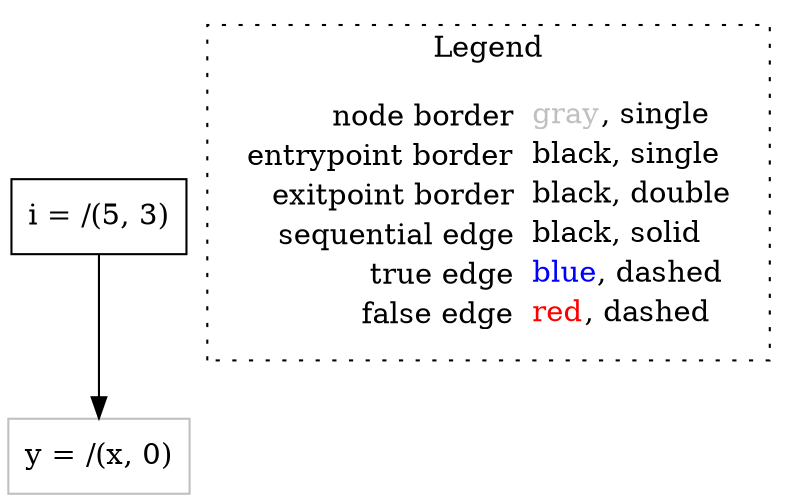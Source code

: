 digraph {
	"node0" [shape="rect",color="black",label=<i = /(5, 3)>];
	"node1" [shape="rect",color="gray",label=<y = /(x, 0)>];
	"node0" -> "node1" [color="black"];
subgraph cluster_legend {
	label="Legend";
	style=dotted;
	node [shape=plaintext];
	"legend" [label=<<table border="0" cellpadding="2" cellspacing="0" cellborder="0"><tr><td align="right">node border&nbsp;</td><td align="left"><font color="gray">gray</font>, single</td></tr><tr><td align="right">entrypoint border&nbsp;</td><td align="left"><font color="black">black</font>, single</td></tr><tr><td align="right">exitpoint border&nbsp;</td><td align="left"><font color="black">black</font>, double</td></tr><tr><td align="right">sequential edge&nbsp;</td><td align="left"><font color="black">black</font>, solid</td></tr><tr><td align="right">true edge&nbsp;</td><td align="left"><font color="blue">blue</font>, dashed</td></tr><tr><td align="right">false edge&nbsp;</td><td align="left"><font color="red">red</font>, dashed</td></tr></table>>];
}

}
